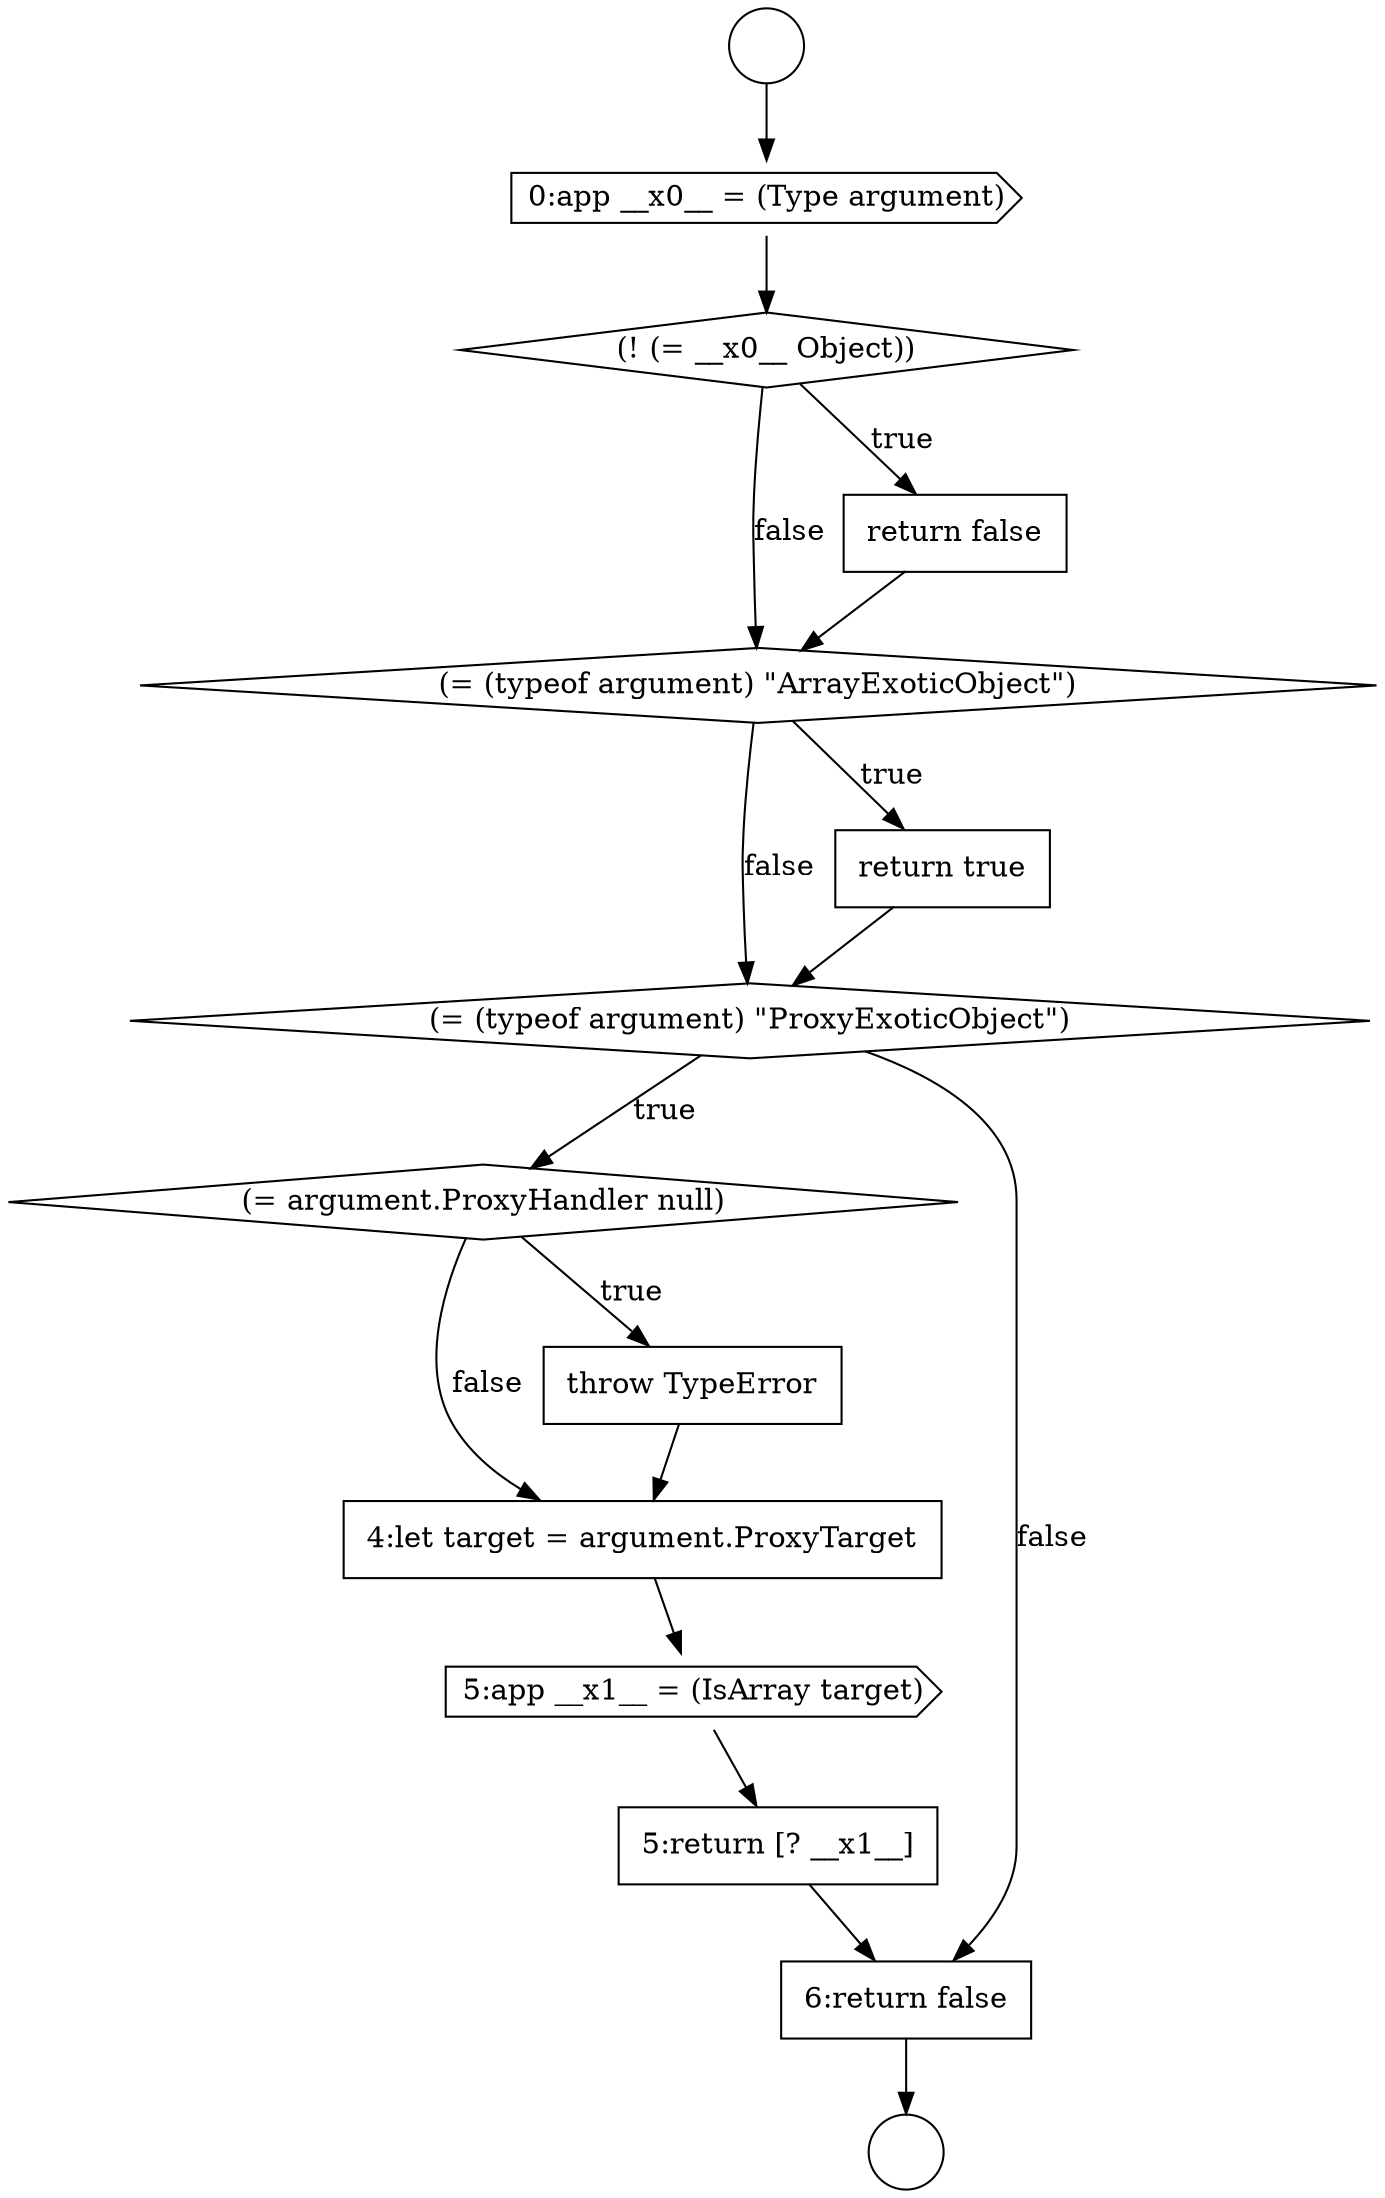 digraph {
  node408 [shape=none, margin=0, label=<<font color="black">
    <table border="0" cellborder="1" cellspacing="0" cellpadding="10">
      <tr><td align="left">5:return [? __x1__]</td></tr>
    </table>
  </font>> color="black" fillcolor="white" style=filled]
  node404 [shape=diamond, label=<<font color="black">(= argument.ProxyHandler null)</font>> color="black" fillcolor="white" style=filled]
  node407 [shape=cds, label=<<font color="black">5:app __x1__ = (IsArray target)</font>> color="black" fillcolor="white" style=filled]
  node403 [shape=diamond, label=<<font color="black">(= (typeof argument) &quot;ProxyExoticObject&quot;)</font>> color="black" fillcolor="white" style=filled]
  node398 [shape=cds, label=<<font color="black">0:app __x0__ = (Type argument)</font>> color="black" fillcolor="white" style=filled]
  node402 [shape=none, margin=0, label=<<font color="black">
    <table border="0" cellborder="1" cellspacing="0" cellpadding="10">
      <tr><td align="left">return true</td></tr>
    </table>
  </font>> color="black" fillcolor="white" style=filled]
  node406 [shape=none, margin=0, label=<<font color="black">
    <table border="0" cellborder="1" cellspacing="0" cellpadding="10">
      <tr><td align="left">4:let target = argument.ProxyTarget</td></tr>
    </table>
  </font>> color="black" fillcolor="white" style=filled]
  node399 [shape=diamond, label=<<font color="black">(! (= __x0__ Object))</font>> color="black" fillcolor="white" style=filled]
  node409 [shape=none, margin=0, label=<<font color="black">
    <table border="0" cellborder="1" cellspacing="0" cellpadding="10">
      <tr><td align="left">6:return false</td></tr>
    </table>
  </font>> color="black" fillcolor="white" style=filled]
  node401 [shape=diamond, label=<<font color="black">(= (typeof argument) &quot;ArrayExoticObject&quot;)</font>> color="black" fillcolor="white" style=filled]
  node405 [shape=none, margin=0, label=<<font color="black">
    <table border="0" cellborder="1" cellspacing="0" cellpadding="10">
      <tr><td align="left">throw TypeError</td></tr>
    </table>
  </font>> color="black" fillcolor="white" style=filled]
  node400 [shape=none, margin=0, label=<<font color="black">
    <table border="0" cellborder="1" cellspacing="0" cellpadding="10">
      <tr><td align="left">return false</td></tr>
    </table>
  </font>> color="black" fillcolor="white" style=filled]
  node397 [shape=circle label=" " color="black" fillcolor="white" style=filled]
  node396 [shape=circle label=" " color="black" fillcolor="white" style=filled]
  node406 -> node407 [ color="black"]
  node408 -> node409 [ color="black"]
  node404 -> node405 [label=<<font color="black">true</font>> color="black"]
  node404 -> node406 [label=<<font color="black">false</font>> color="black"]
  node407 -> node408 [ color="black"]
  node400 -> node401 [ color="black"]
  node398 -> node399 [ color="black"]
  node399 -> node400 [label=<<font color="black">true</font>> color="black"]
  node399 -> node401 [label=<<font color="black">false</font>> color="black"]
  node396 -> node398 [ color="black"]
  node401 -> node402 [label=<<font color="black">true</font>> color="black"]
  node401 -> node403 [label=<<font color="black">false</font>> color="black"]
  node409 -> node397 [ color="black"]
  node403 -> node404 [label=<<font color="black">true</font>> color="black"]
  node403 -> node409 [label=<<font color="black">false</font>> color="black"]
  node405 -> node406 [ color="black"]
  node402 -> node403 [ color="black"]
}
